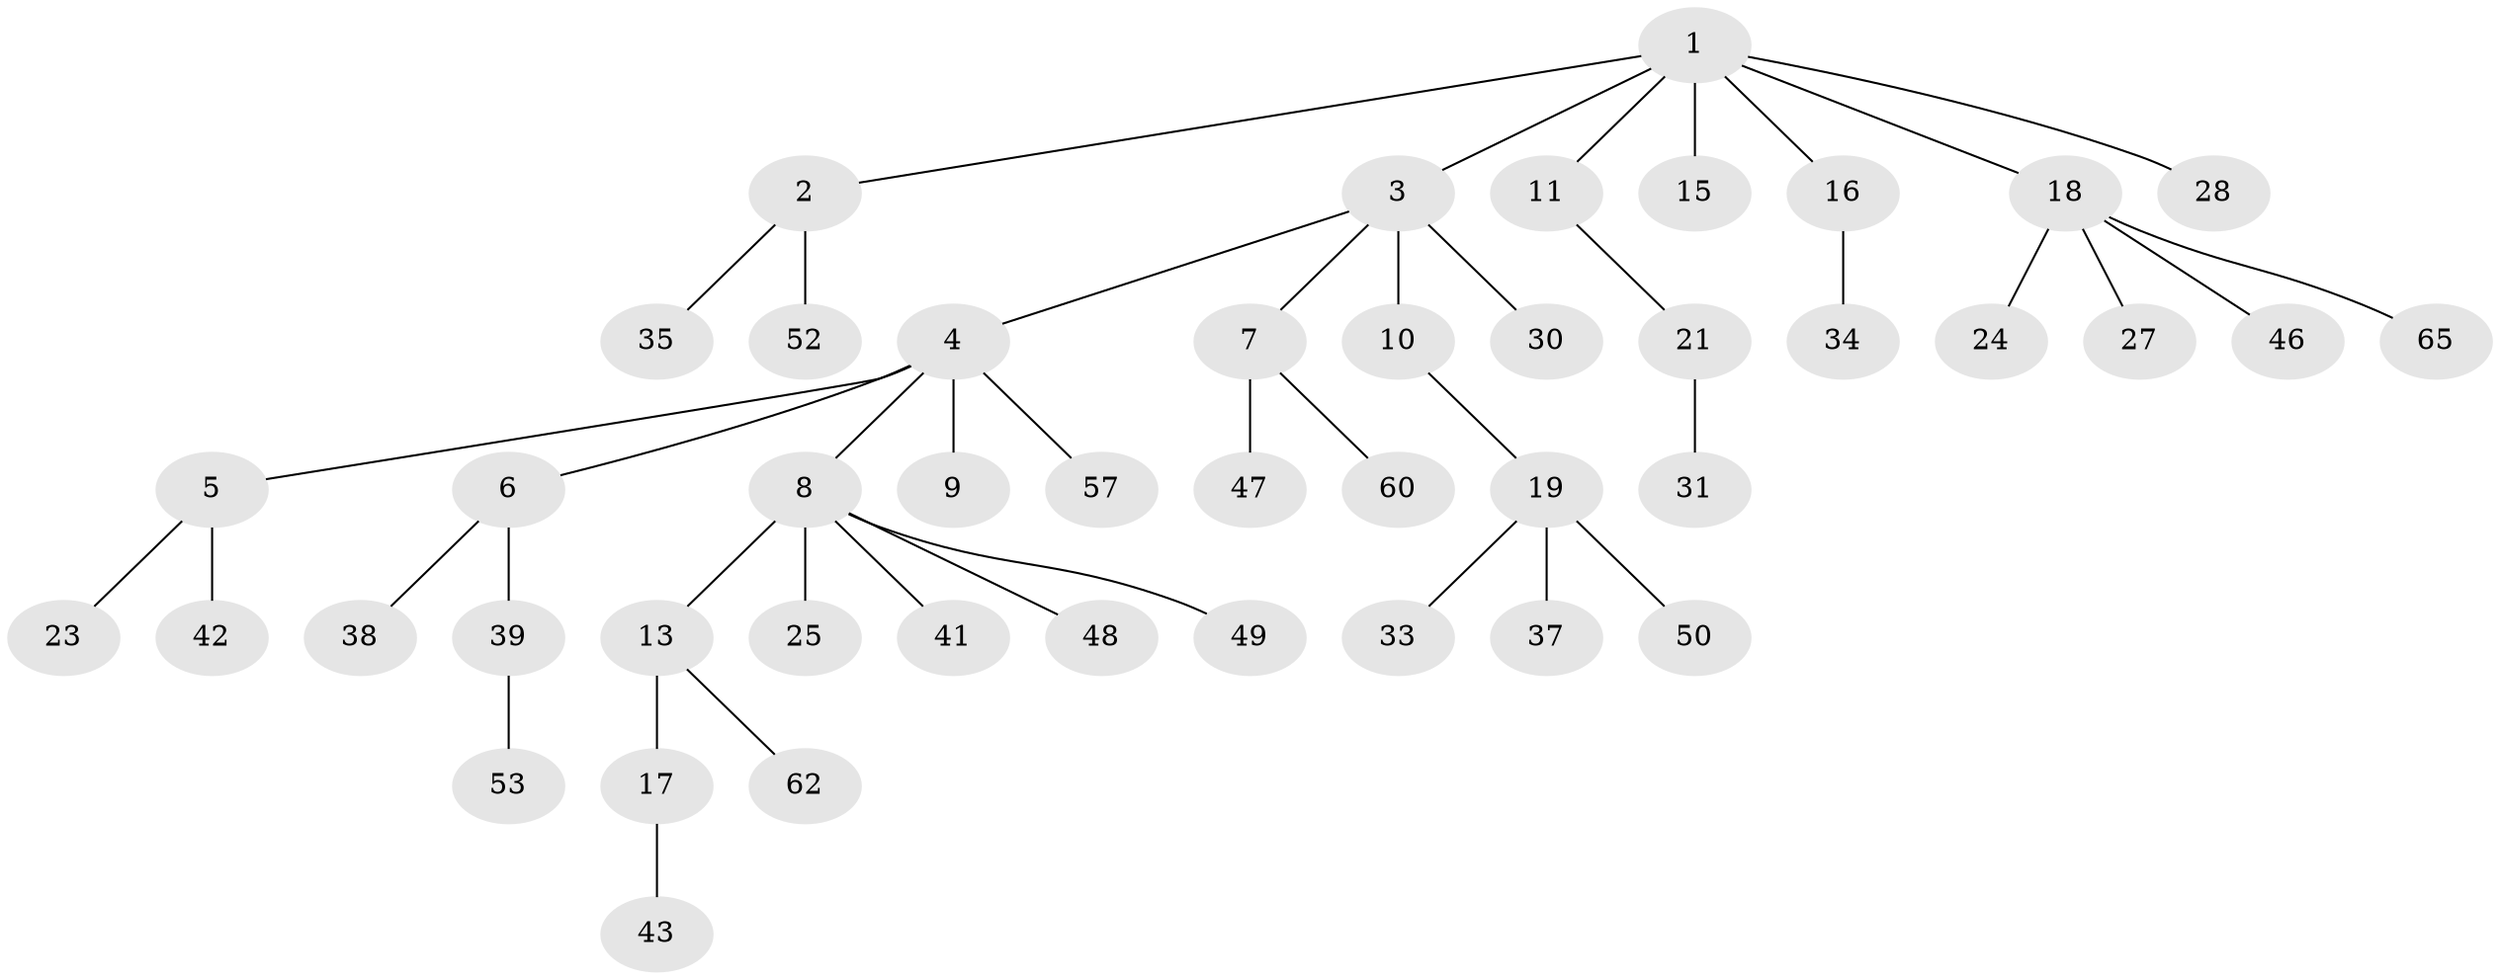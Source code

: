 // Generated by graph-tools (version 1.1) at 2025/24/03/03/25 07:24:07]
// undirected, 45 vertices, 44 edges
graph export_dot {
graph [start="1"]
  node [color=gray90,style=filled];
  1 [super="+14"];
  2 [super="+59"];
  3 [super="+20"];
  4;
  5 [super="+45"];
  6 [super="+12"];
  7 [super="+29"];
  8 [super="+40"];
  9 [super="+44"];
  10 [super="+26"];
  11;
  13 [super="+54"];
  15;
  16 [super="+63"];
  17;
  18 [super="+22"];
  19 [super="+36"];
  21 [super="+56"];
  23;
  24;
  25;
  27;
  28 [super="+32"];
  30;
  31 [super="+58"];
  33;
  34;
  35;
  37 [super="+51"];
  38;
  39 [super="+61"];
  41;
  42;
  43 [super="+64"];
  46 [super="+55"];
  47;
  48;
  49;
  50;
  52;
  53;
  57;
  60;
  62;
  65;
  1 -- 2;
  1 -- 3;
  1 -- 11;
  1 -- 15;
  1 -- 18;
  1 -- 28;
  1 -- 16;
  2 -- 35;
  2 -- 52;
  3 -- 4;
  3 -- 7;
  3 -- 10;
  3 -- 30;
  4 -- 5;
  4 -- 6;
  4 -- 8;
  4 -- 9;
  4 -- 57;
  5 -- 23;
  5 -- 42;
  6 -- 38;
  6 -- 39;
  7 -- 47;
  7 -- 60;
  8 -- 13;
  8 -- 25;
  8 -- 48;
  8 -- 41;
  8 -- 49;
  10 -- 19;
  11 -- 21;
  13 -- 17;
  13 -- 62;
  16 -- 34;
  17 -- 43;
  18 -- 24;
  18 -- 27;
  18 -- 46;
  18 -- 65;
  19 -- 33;
  19 -- 50;
  19 -- 37;
  21 -- 31;
  39 -- 53;
}
